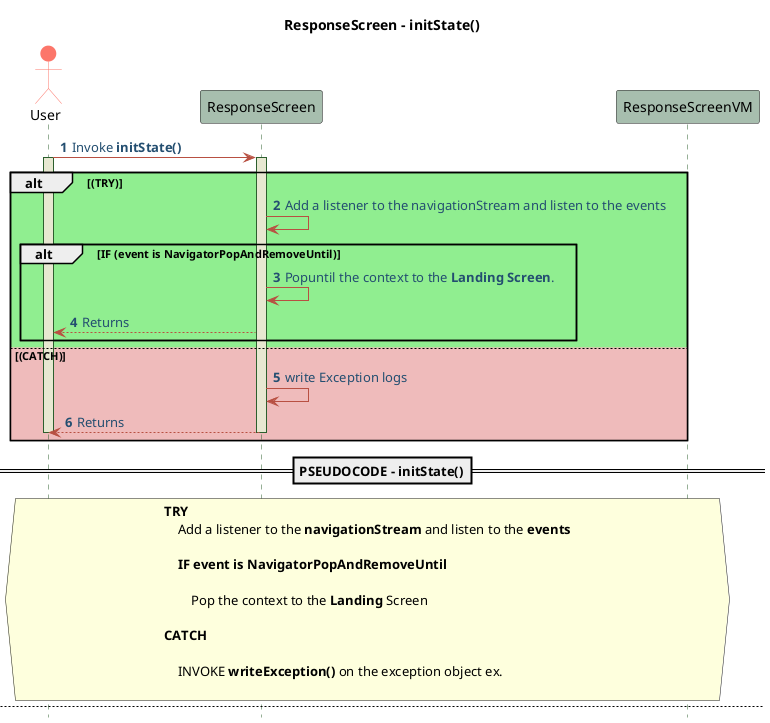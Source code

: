 @startuml ResponseScreen-Sequence-Pseudo

!define POSITIVERESPONSE 90EE90
!define NEGATIVEERESPONSE EFBBBB
!define NUETRALRESPONSE F2DC79

skinparam sequence{
    ParticipantBackgroundColor #A7BEAE
    LifeLineBackgroundColor #E7E8D1
    LifeLineBorderColor #2C5F2D
    ActorBackgroundColor #FC766AFF
    ActorBorderColor #FC766AFF
    ArrowColor #B85042
    ArrowFontColor #234E70
}

title   **ResponseScreen - initState()**
autonumber 1
actor User
hide footbox
User -> ResponseScreen: Invoke **initState()**
activate User
activate ResponseScreen
alt #POSITIVERESPONSE (TRY)
    
    ResponseScreen -> ResponseScreen: Add a listener to the navigationStream and listen to the events
    
    alt #POSITIVERESPONSE IF (event is NavigatorPopAndRemoveUntil)
        ResponseScreen-> ResponseScreen: Popuntil the context to the **Landing Screen**.
        ResponseScreen --> User: Returns
    end

else #NEGATIVEERESPONSE (CATCH)
    ResponseScreen -> ResponseScreen : write Exception logs
    ResponseScreen --> User: Returns
    deactivate ResponseScreen
    deactivate User
end
==PSEUDOCODE - initState()==
hnote across
**TRY**
    Add a listener to the **navigationStream** and listen to the **events**
    
    **IF event is NavigatorPopAndRemoveUntil**

        Pop the context to the **Landing** Screen
    
**CATCH**
    
    INVOKE **writeException()** on the exception object ex.

end note

newpage  **ResponseScreen - dispose()**
!define POSITIVERESPONSE 90EE90
!define NEGATIVEERESPONSE EFBBBB
!define NUETRALRESPONSE F2DC79

skinparam sequence{
    ParticipantBackgroundColor #A7BEAE
    LifeLineBackgroundColor #E7E8D1
    LifeLineBorderColor #2C5F2D
    ActorBackgroundColor #FC766AFF
    ActorBorderColor #FC766AFF
    ArrowColor #B85042
    ArrowFontColor #234E70
}

autonumber 1
hide footbox
User -> ResponseScreen: Invoke **dispose()**
activate User
activate ResponseScreen
ResponseScreen -> ResponseScreen: dispose the **navigationStream**
ResponseScreen --> User: Returns
deactivate ResponseScreen
deactivate User

==PSEUDOCODE - dispose()==
hnote across
    USING **dispose()** method dispose the **navigationStream**
end note

newpage BackToHome Post
autonumber
hide footbox
User -> ResponseScreen: **BackToHome** Button.Clicked
activate User
activate ResponseScreen
ResponseScreen -> ResponseScreenVM: Invoke **navigateBackToLandingScreen()**
activate ResponseScreenVM
ResponseScreenVM --> ResponseScreen: Returns
deactivate ResponseScreenVM
ResponseScreen --> User: Display **LandingScreen**
deactivate ResponseScreen
deactivate User

==PSEUDOCODE - navigateBackToLandingScreen()==
hnote across

INVOKE **navigateBackToLandingScreen()** method

DISPLAY **LandingScreen** to the User 

end note
@enduml
